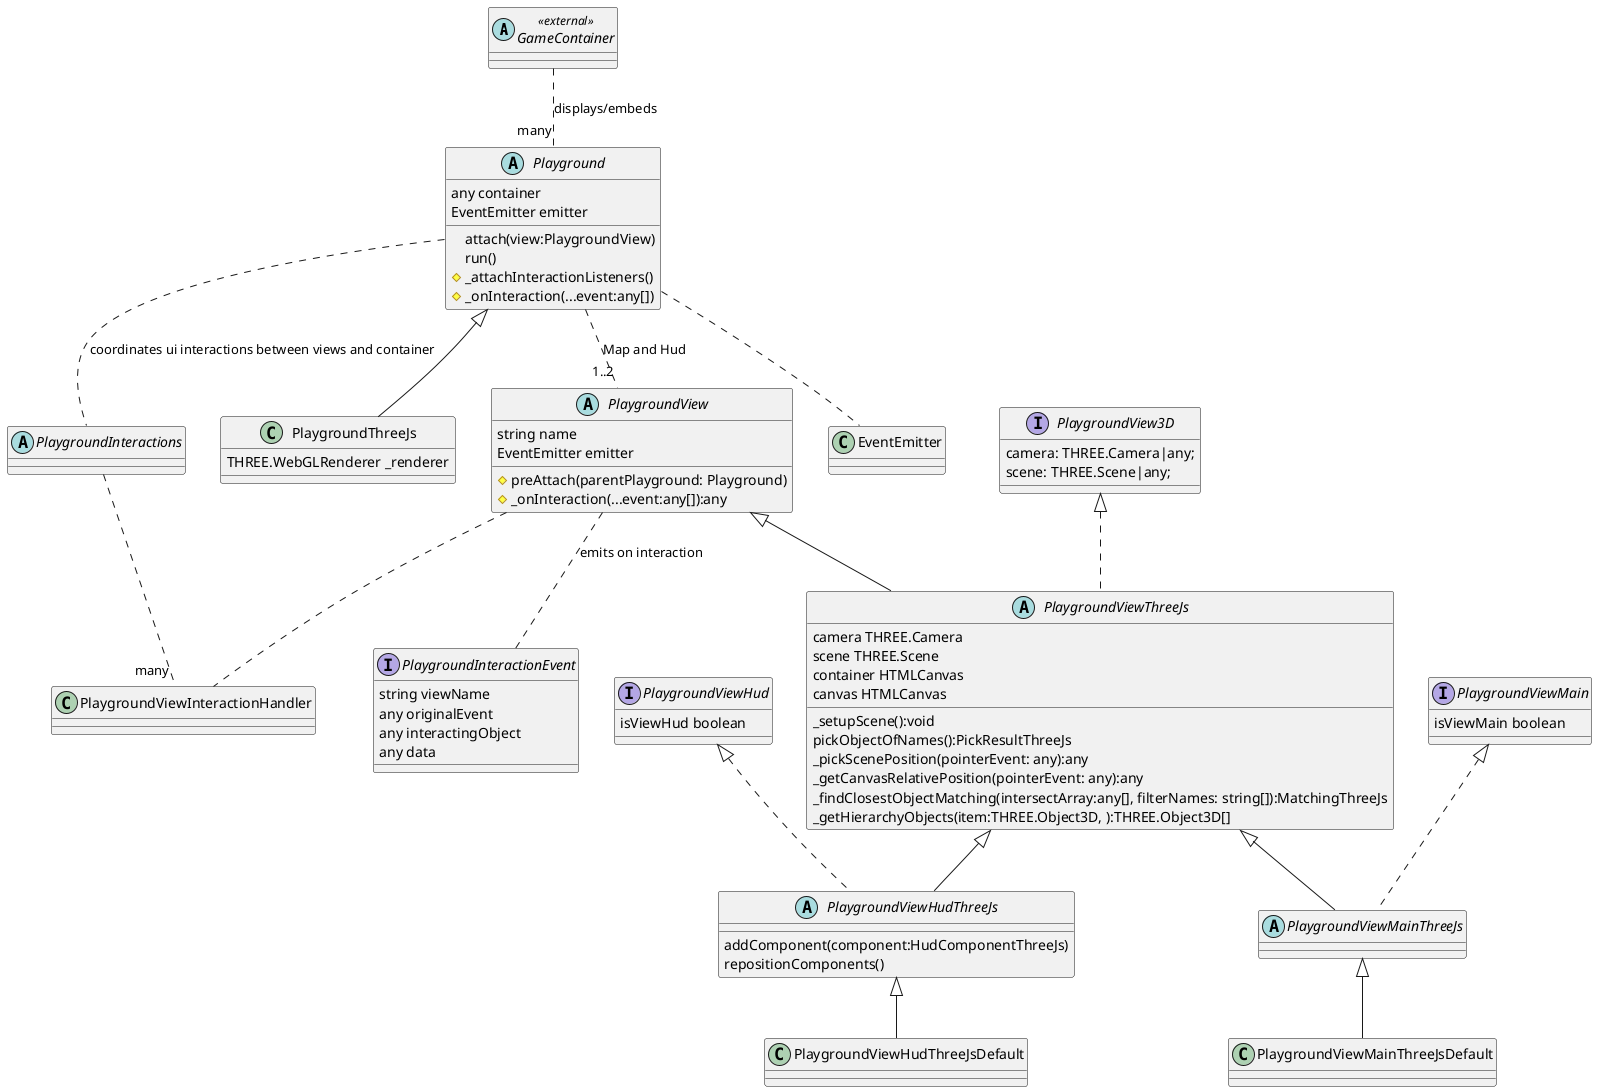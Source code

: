 @startuml


abstract class GameContainer <<external>> {    
}


abstract class Playground {    
  {field} any container
  {field} EventEmitter emitter
  {method} attach(view:PlaygroundView)
  {method} run()
  {method} #_attachInteractionListeners()
  {method} #_onInteraction(...event:any[])
}

abstract class PlaygroundView {  
  {field} string name
  {field} EventEmitter emitter
  {method} #preAttach(parentPlayground: Playground)
  {method} #_onInteraction(...event:any[]):any
}

interface PlaygroundViewMain {   
  {field} isViewMain boolean
}

interface PlaygroundViewHud {   
   {field} isViewHud boolean
}

interface PlaygroundView3D {
  {field} camera: THREE.Camera|any;
  {field} scene: THREE.Scene|any;
}

abstract class PlaygroundViewThreeJs {
  {field} camera THREE.Camera
  {field} scene THREE.Scene
  {field} container HTMLCanvas 
  {field} canvas HTMLCanvas
  {method} _setupScene():void
  {method} pickObjectOfNames():PickResultThreeJs
  {method} _pickScenePosition(pointerEvent: any):any
  {method} _getCanvasRelativePosition(pointerEvent: any):any
  {method} _findClosestObjectMatching(intersectArray:any[], filterNames: string[]):MatchingThreeJs
  {method} _getHierarchyObjects(item:THREE.Object3D, ):THREE.Object3D[]
}

interface PlaygroundInteractionEvent{
  {field} string viewName
  {field} any originalEvent
  {field} any interactingObject
  {field} any data
}

class PlaygroundThreeJs {
  {field} THREE.WebGLRenderer _renderer
}

abstract class PlaygroundViewHudThreeJs {
  {method} addComponent(component:HudComponentThreeJs)
  {method} repositionComponents()
}
abstract class PlaygroundViewMainThreeJs {}


abstract class PlaygroundInteractions {    
}
GameContainer .. "many" Playground : displays/embeds
Playground .. "1..2" PlaygroundView : Map and Hud
PlaygroundInteractions .. "many" PlaygroundViewInteractionHandler
PlaygroundView .. PlaygroundViewInteractionHandler
Playground .. PlaygroundInteractions : coordinates ui interactions between views and container
PlaygroundView <|-- PlaygroundViewThreeJs
PlaygroundView3D <|.. PlaygroundViewThreeJs

PlaygroundViewMain <|.. PlaygroundViewMainThreeJs
PlaygroundViewThreeJs <|-- PlaygroundViewMainThreeJs
PlaygroundViewMainThreeJs <|-- PlaygroundViewMainThreeJsDefault
PlaygroundViewHudThreeJs <|-- PlaygroundViewHudThreeJsDefault
PlaygroundViewHud <|.. PlaygroundViewHudThreeJs
PlaygroundViewThreeJs <|-- PlaygroundViewHudThreeJs
Playground <|-- PlaygroundThreeJs
Playground .. EventEmitter
PlaygroundView .. PlaygroundInteractionEvent : emits on interaction
@enduml